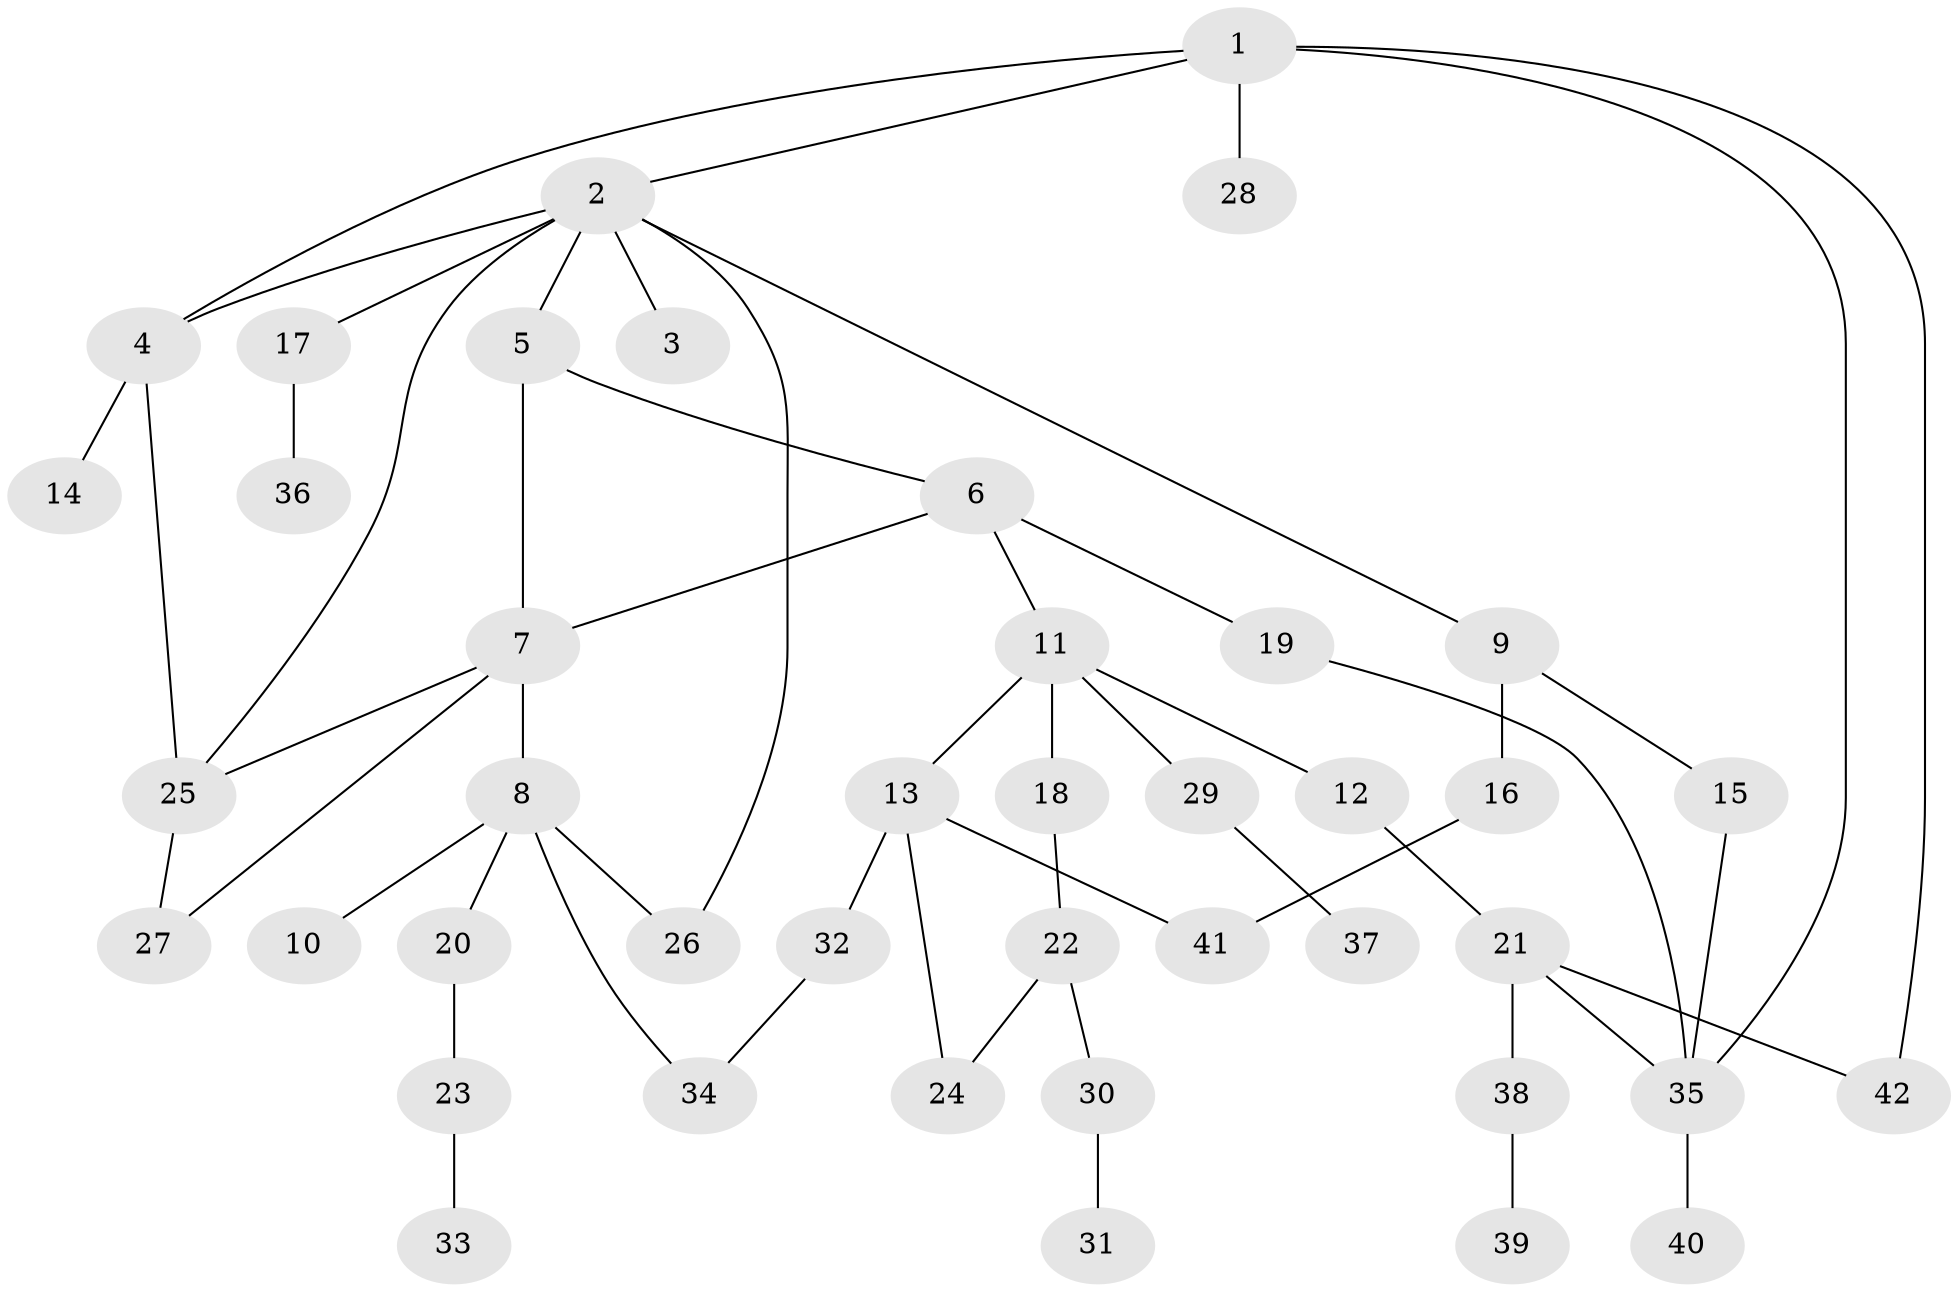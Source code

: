 // original degree distribution, {6: 0.03571428571428571, 7: 0.011904761904761904, 2: 0.34523809523809523, 5: 0.03571428571428571, 3: 0.20238095238095238, 4: 0.07142857142857142, 1: 0.2976190476190476}
// Generated by graph-tools (version 1.1) at 2025/34/03/09/25 02:34:24]
// undirected, 42 vertices, 54 edges
graph export_dot {
graph [start="1"]
  node [color=gray90,style=filled];
  1;
  2;
  3;
  4;
  5;
  6;
  7;
  8;
  9;
  10;
  11;
  12;
  13;
  14;
  15;
  16;
  17;
  18;
  19;
  20;
  21;
  22;
  23;
  24;
  25;
  26;
  27;
  28;
  29;
  30;
  31;
  32;
  33;
  34;
  35;
  36;
  37;
  38;
  39;
  40;
  41;
  42;
  1 -- 2 [weight=1.0];
  1 -- 4 [weight=1.0];
  1 -- 28 [weight=1.0];
  1 -- 35 [weight=1.0];
  1 -- 42 [weight=1.0];
  2 -- 3 [weight=1.0];
  2 -- 4 [weight=1.0];
  2 -- 5 [weight=1.0];
  2 -- 9 [weight=1.0];
  2 -- 17 [weight=1.0];
  2 -- 25 [weight=1.0];
  2 -- 26 [weight=1.0];
  4 -- 14 [weight=2.0];
  4 -- 25 [weight=1.0];
  5 -- 6 [weight=1.0];
  5 -- 7 [weight=1.0];
  6 -- 7 [weight=1.0];
  6 -- 11 [weight=1.0];
  6 -- 19 [weight=1.0];
  7 -- 8 [weight=1.0];
  7 -- 25 [weight=1.0];
  7 -- 27 [weight=1.0];
  8 -- 10 [weight=1.0];
  8 -- 20 [weight=1.0];
  8 -- 26 [weight=1.0];
  8 -- 34 [weight=1.0];
  9 -- 15 [weight=1.0];
  9 -- 16 [weight=1.0];
  11 -- 12 [weight=1.0];
  11 -- 13 [weight=1.0];
  11 -- 18 [weight=1.0];
  11 -- 29 [weight=1.0];
  12 -- 21 [weight=1.0];
  13 -- 24 [weight=1.0];
  13 -- 32 [weight=1.0];
  13 -- 41 [weight=1.0];
  15 -- 35 [weight=1.0];
  16 -- 41 [weight=1.0];
  17 -- 36 [weight=1.0];
  18 -- 22 [weight=1.0];
  19 -- 35 [weight=1.0];
  20 -- 23 [weight=1.0];
  21 -- 35 [weight=1.0];
  21 -- 38 [weight=1.0];
  21 -- 42 [weight=1.0];
  22 -- 24 [weight=1.0];
  22 -- 30 [weight=1.0];
  23 -- 33 [weight=1.0];
  25 -- 27 [weight=2.0];
  29 -- 37 [weight=1.0];
  30 -- 31 [weight=2.0];
  32 -- 34 [weight=1.0];
  35 -- 40 [weight=1.0];
  38 -- 39 [weight=2.0];
}
